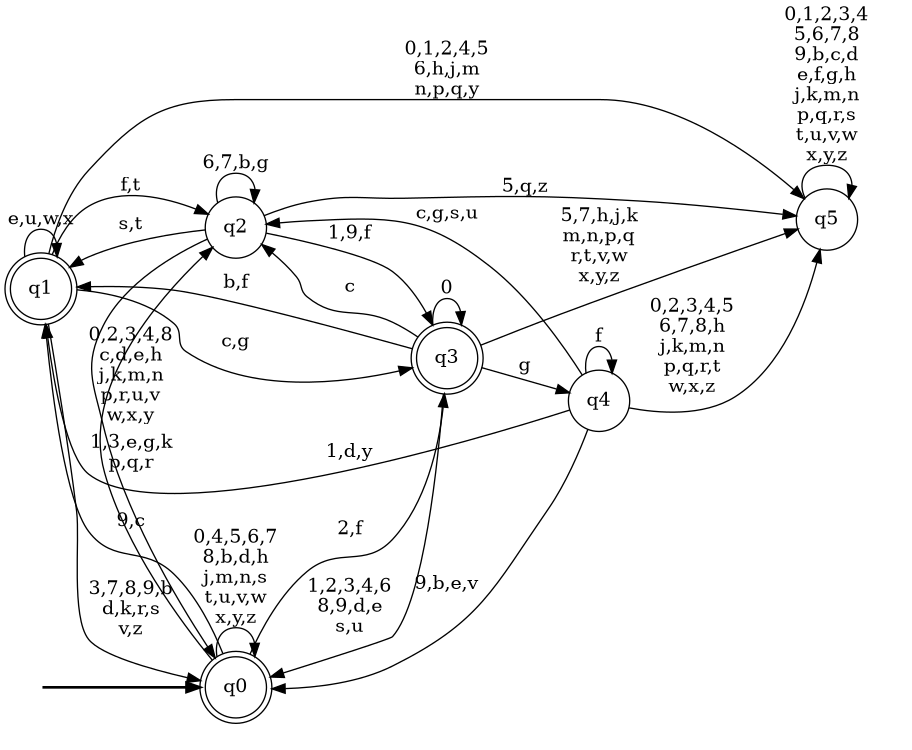 digraph BlueStar {
__start0 [style = invis, shape = none, label = "", width = 0, height = 0];

rankdir=LR;
size="8,5";

s0 [style="rounded,filled", color="black", fillcolor="white" shape="doublecircle", label="q0"];
s1 [style="rounded,filled", color="black", fillcolor="white" shape="doublecircle", label="q1"];
s2 [style="filled", color="black", fillcolor="white" shape="circle", label="q2"];
s3 [style="rounded,filled", color="black", fillcolor="white" shape="doublecircle", label="q3"];
s4 [style="filled", color="black", fillcolor="white" shape="circle", label="q4"];
s5 [style="filled", color="black", fillcolor="white" shape="circle", label="q5"];
subgraph cluster_main { 
	graph [pad=".75", ranksep="0.15", nodesep="0.15"];
	 style=invis; 
	__start0 -> s0 [penwidth=2];
}
s0 -> s0 [label="0,4,5,6,7\n8,b,d,h\nj,m,n,s\nt,u,v,w\nx,y,z"];
s0 -> s1 [label="9,c"];
s0 -> s2 [label="1,3,e,g,k\np,q,r"];
s0 -> s3 [label="2,f"];
s1 -> s0 [label="3,7,8,9,b\nd,k,r,s\nv,z"];
s1 -> s1 [label="e,u,w,x"];
s1 -> s2 [label="f,t"];
s1 -> s3 [label="c,g"];
s1 -> s5 [label="0,1,2,4,5\n6,h,j,m\nn,p,q,y"];
s2 -> s0 [label="0,2,3,4,8\nc,d,e,h\nj,k,m,n\np,r,u,v\nw,x,y"];
s2 -> s1 [label="s,t"];
s2 -> s2 [label="6,7,b,g"];
s2 -> s3 [label="1,9,f"];
s2 -> s5 [label="5,q,z"];
s3 -> s0 [label="1,2,3,4,6\n8,9,d,e\ns,u"];
s3 -> s1 [label="b,f"];
s3 -> s2 [label="c"];
s3 -> s3 [label="0"];
s3 -> s4 [label="g"];
s3 -> s5 [label="5,7,h,j,k\nm,n,p,q\nr,t,v,w\nx,y,z"];
s4 -> s0 [label="9,b,e,v"];
s4 -> s1 [label="1,d,y"];
s4 -> s2 [label="c,g,s,u"];
s4 -> s4 [label="f"];
s4 -> s5 [label="0,2,3,4,5\n6,7,8,h\nj,k,m,n\np,q,r,t\nw,x,z"];
s5 -> s5 [label="0,1,2,3,4\n5,6,7,8\n9,b,c,d\ne,f,g,h\nj,k,m,n\np,q,r,s\nt,u,v,w\nx,y,z"];

}